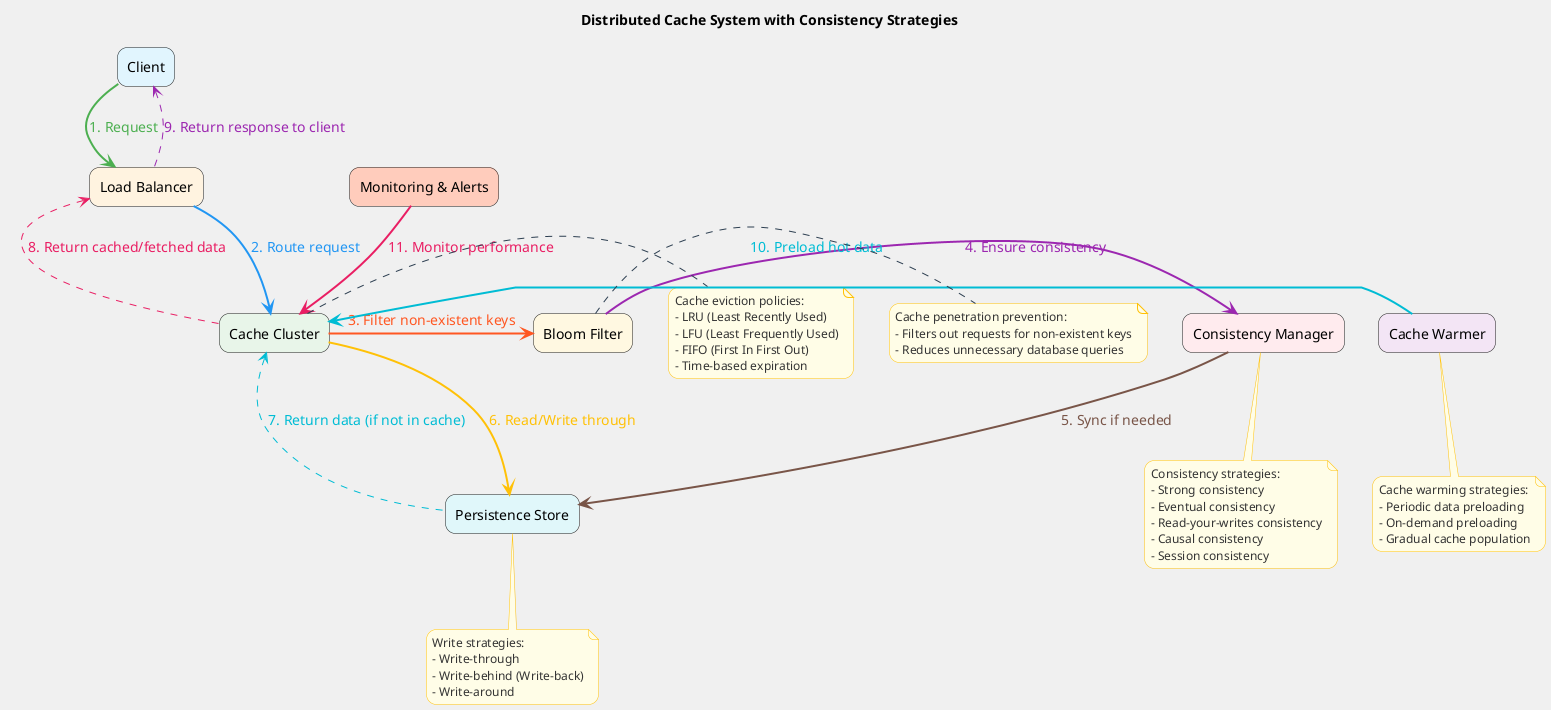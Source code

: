 @startuml Distributed Cache System with Consistency Strategies



skinparam {
    backgroundColor #F0F0F0
    handwritten false
    defaultFontName Arial
    defaultFontSize 14
    roundcorner 20
    shadowing false
    ArrowColor #2C3E50
    RectangleBackgroundColor #FFFFFF
    NoteFontName Arial
    NoteFontSize 12
    NoteFontColor #333333
    NoteBackgroundColor #FFFDE7
    NoteBorderColor #FFC107
}

title Distributed Cache System with Consistency Strategies

RECTANGLE "Client" as Client #E1F5FE
RECTANGLE "Load Balancer" as LB #FFF3E0
RECTANGLE "Cache Cluster" as CC #E8F5E9
RECTANGLE "Consistency Manager" as CM #FFEBEE
RECTANGLE "Persistence Store" as PS #E0F7FA
RECTANGLE "Cache Warmer" as CW #F3E5F5
RECTANGLE "Bloom Filter" as BF #FFF8E1
RECTANGLE "Monitoring & Alerts" as MA #FFCCBC

' Request flow
Client -[#4CAF50,thickness=2]down-> LB : <color:#4CAF50>1. Request</color>
LB -[#2196F3,thickness=2]down-> CC : <color:#2196F3>2. Route request</color>
CC -[#FF5722,thickness=2]right-> BF : <color:#FF5722>3. Filter non-existent keys</color>
BF -[#9C27B0,thickness=2]right-> CM : <color:#9C27B0>4. Ensure consistency</color>
CM -[#795548,thickness=2]down-> PS : <color:#795548>5. Sync if needed</color>
CC -[#FFC107,thickness=2]down-> PS : <color:#FFC107>6. Read/Write through</color>

' Response flow
PS -[#00BCD4,thickness=2,dashed]up-> CC : <color:#00BCD4>7. Return data (if not in cache)</color>
CC -[#E91E63,thickness=2,dashed]up-> LB : <color:#E91E63>8. Return cached/fetched data</color>
LB -[#9C27B0,thickness=2,dashed]up-> Client : <color:#9C27B0>9. Return response to client</color>

' Other operations
CW -[#00BCD4,thickness=2]left-> CC : <color:#00BCD4>10. Preload hot data</color>
MA -[#E91E63,thickness=2]-> CC : <color:#E91E63>11. Monitor performance</color>

note bottom of CM
  Consistency strategies:
  - Strong consistency
  - Eventual consistency
  - Read-your-writes consistency
  - Causal consistency
  - Session consistency
end note

note right of CC
  Cache eviction policies:
  - LRU (Least Recently Used)
  - LFU (Least Frequently Used)
  - FIFO (First In First Out)
  - Time-based expiration
end note

note bottom of CW
  Cache warming strategies:
  - Periodic data preloading
  - On-demand preloading
  - Gradual cache population
end note

note right of BF
  Cache penetration prevention:
  - Filters out requests for non-existent keys
  - Reduces unnecessary database queries
end note

note bottom of PS
  Write strategies:
  - Write-through
  - Write-behind (Write-back)
  - Write-around
end note

@enduml
